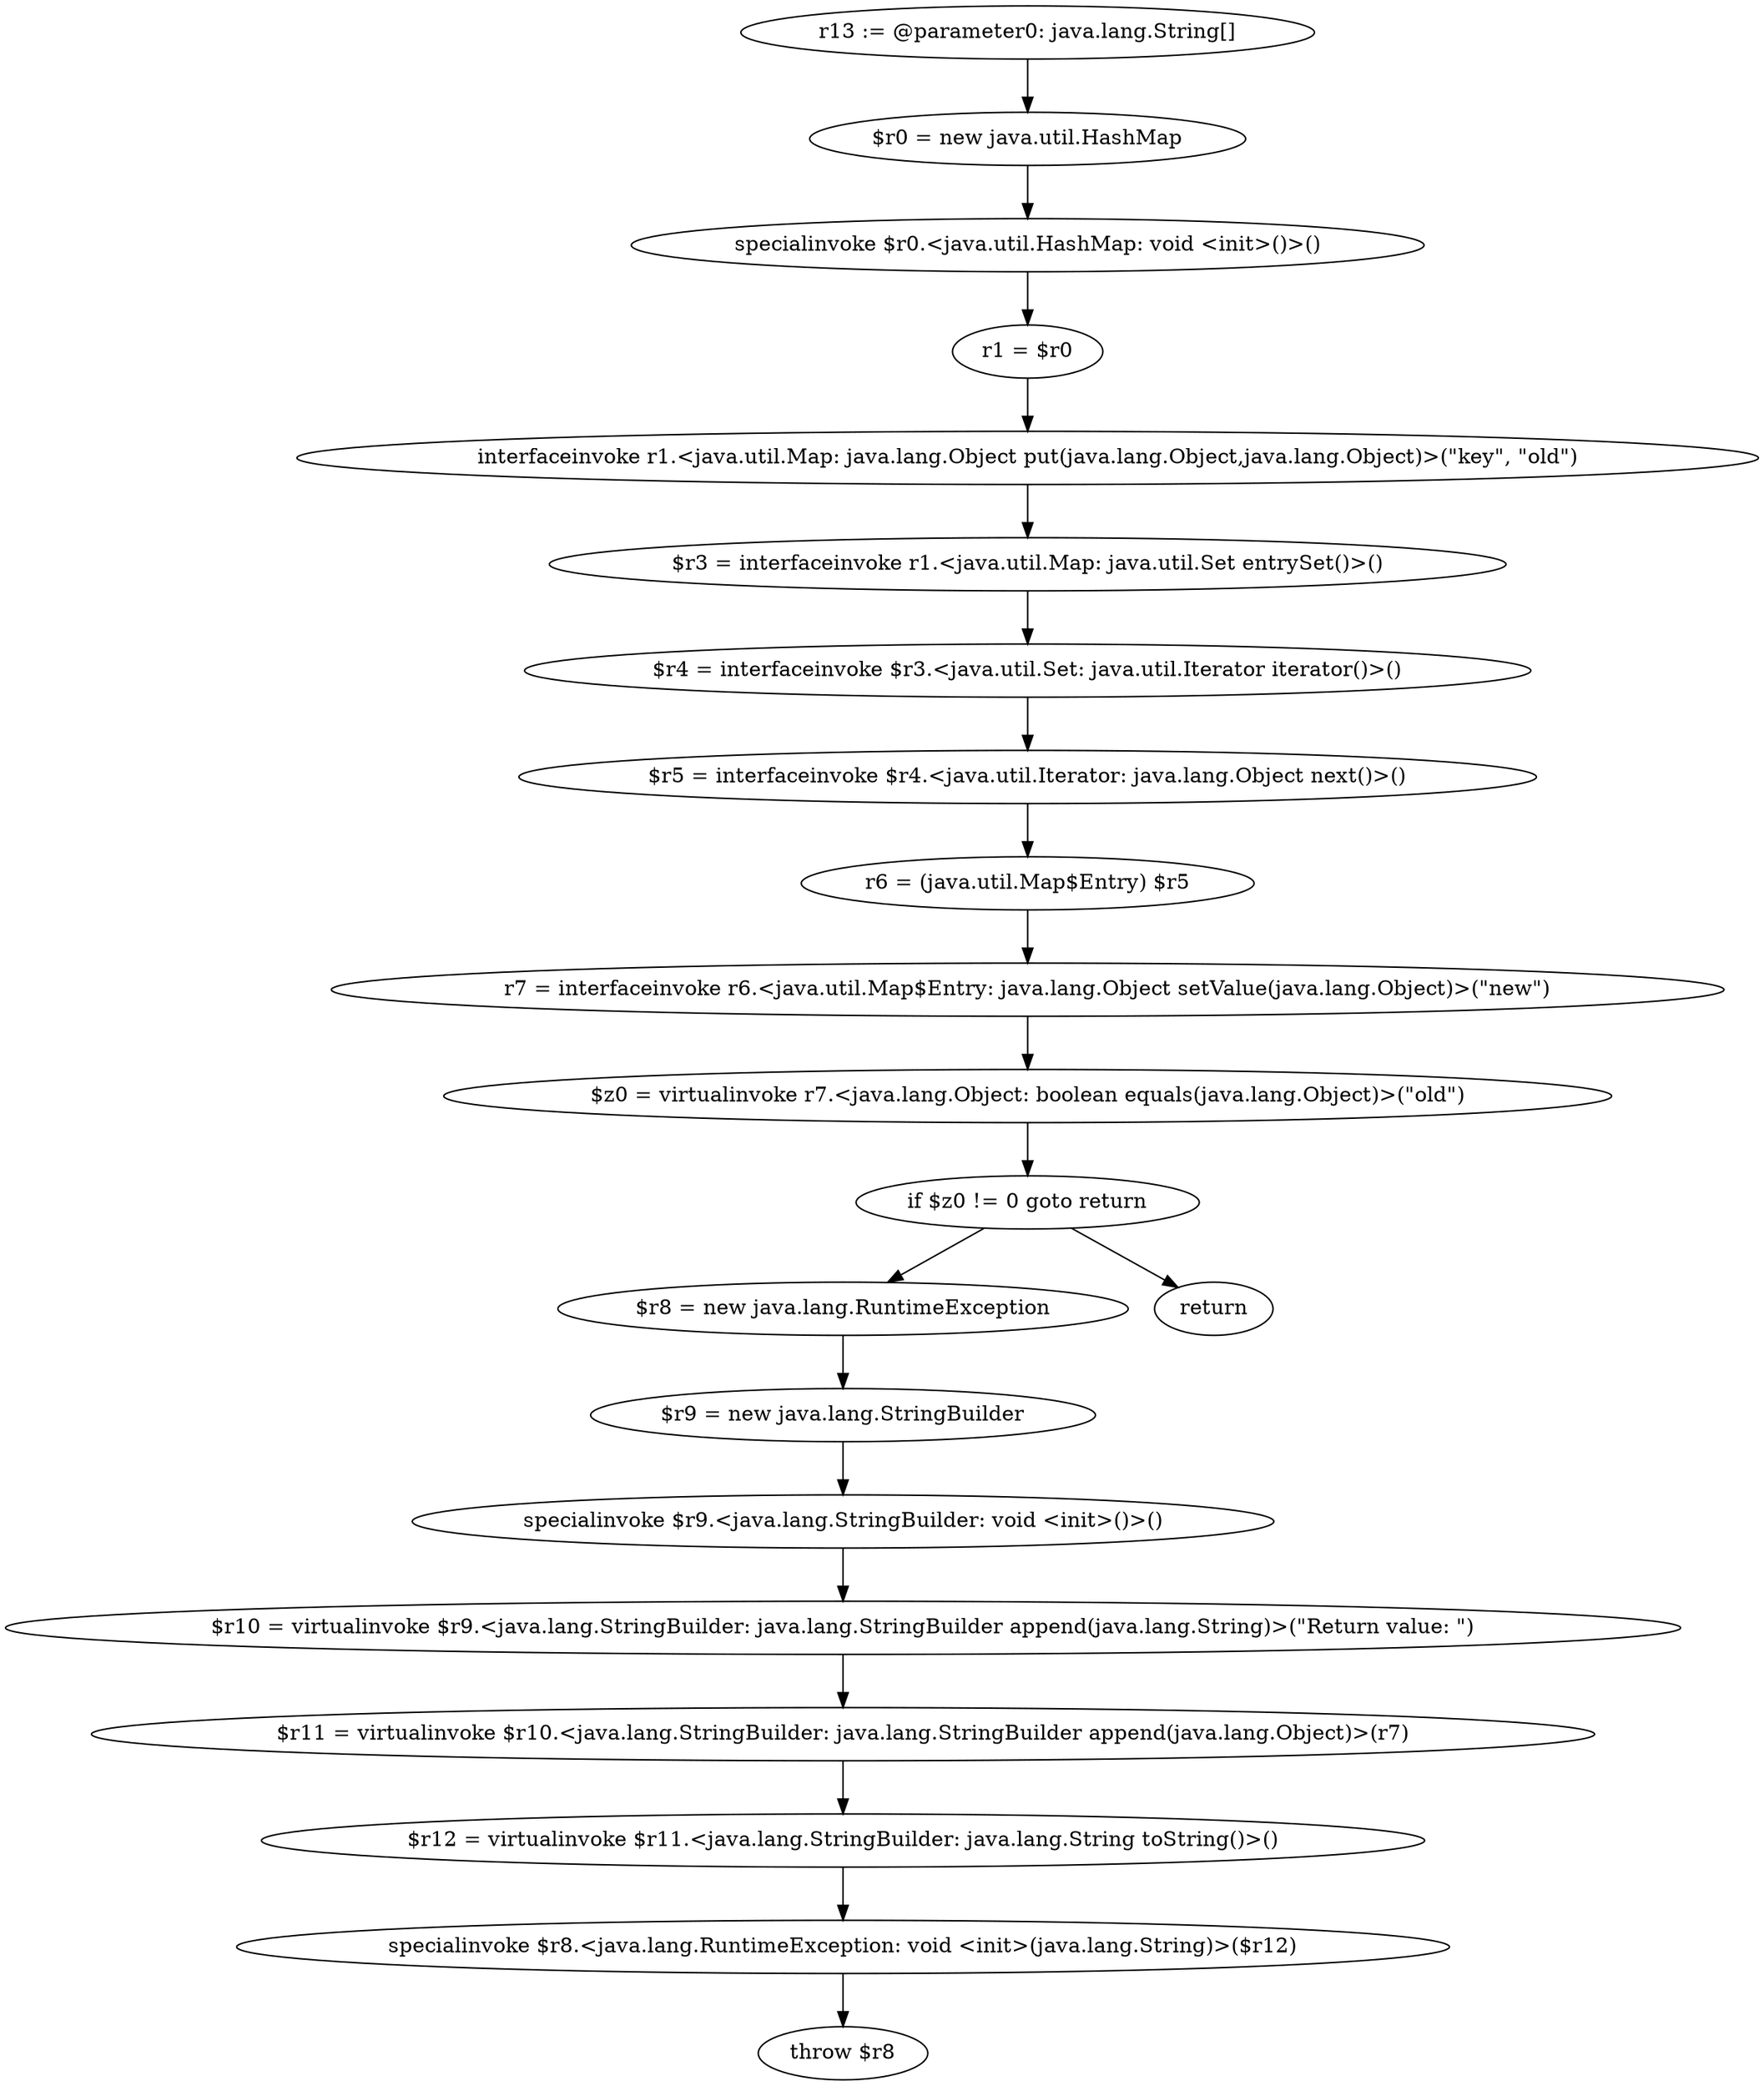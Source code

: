 digraph "unitGraph" {
    "r13 := @parameter0: java.lang.String[]"
    "$r0 = new java.util.HashMap"
    "specialinvoke $r0.<java.util.HashMap: void <init>()>()"
    "r1 = $r0"
    "interfaceinvoke r1.<java.util.Map: java.lang.Object put(java.lang.Object,java.lang.Object)>(\"key\", \"old\")"
    "$r3 = interfaceinvoke r1.<java.util.Map: java.util.Set entrySet()>()"
    "$r4 = interfaceinvoke $r3.<java.util.Set: java.util.Iterator iterator()>()"
    "$r5 = interfaceinvoke $r4.<java.util.Iterator: java.lang.Object next()>()"
    "r6 = (java.util.Map$Entry) $r5"
    "r7 = interfaceinvoke r6.<java.util.Map$Entry: java.lang.Object setValue(java.lang.Object)>(\"new\")"
    "$z0 = virtualinvoke r7.<java.lang.Object: boolean equals(java.lang.Object)>(\"old\")"
    "if $z0 != 0 goto return"
    "$r8 = new java.lang.RuntimeException"
    "$r9 = new java.lang.StringBuilder"
    "specialinvoke $r9.<java.lang.StringBuilder: void <init>()>()"
    "$r10 = virtualinvoke $r9.<java.lang.StringBuilder: java.lang.StringBuilder append(java.lang.String)>(\"Return value: \")"
    "$r11 = virtualinvoke $r10.<java.lang.StringBuilder: java.lang.StringBuilder append(java.lang.Object)>(r7)"
    "$r12 = virtualinvoke $r11.<java.lang.StringBuilder: java.lang.String toString()>()"
    "specialinvoke $r8.<java.lang.RuntimeException: void <init>(java.lang.String)>($r12)"
    "throw $r8"
    "return"
    "r13 := @parameter0: java.lang.String[]"->"$r0 = new java.util.HashMap";
    "$r0 = new java.util.HashMap"->"specialinvoke $r0.<java.util.HashMap: void <init>()>()";
    "specialinvoke $r0.<java.util.HashMap: void <init>()>()"->"r1 = $r0";
    "r1 = $r0"->"interfaceinvoke r1.<java.util.Map: java.lang.Object put(java.lang.Object,java.lang.Object)>(\"key\", \"old\")";
    "interfaceinvoke r1.<java.util.Map: java.lang.Object put(java.lang.Object,java.lang.Object)>(\"key\", \"old\")"->"$r3 = interfaceinvoke r1.<java.util.Map: java.util.Set entrySet()>()";
    "$r3 = interfaceinvoke r1.<java.util.Map: java.util.Set entrySet()>()"->"$r4 = interfaceinvoke $r3.<java.util.Set: java.util.Iterator iterator()>()";
    "$r4 = interfaceinvoke $r3.<java.util.Set: java.util.Iterator iterator()>()"->"$r5 = interfaceinvoke $r4.<java.util.Iterator: java.lang.Object next()>()";
    "$r5 = interfaceinvoke $r4.<java.util.Iterator: java.lang.Object next()>()"->"r6 = (java.util.Map$Entry) $r5";
    "r6 = (java.util.Map$Entry) $r5"->"r7 = interfaceinvoke r6.<java.util.Map$Entry: java.lang.Object setValue(java.lang.Object)>(\"new\")";
    "r7 = interfaceinvoke r6.<java.util.Map$Entry: java.lang.Object setValue(java.lang.Object)>(\"new\")"->"$z0 = virtualinvoke r7.<java.lang.Object: boolean equals(java.lang.Object)>(\"old\")";
    "$z0 = virtualinvoke r7.<java.lang.Object: boolean equals(java.lang.Object)>(\"old\")"->"if $z0 != 0 goto return";
    "if $z0 != 0 goto return"->"$r8 = new java.lang.RuntimeException";
    "if $z0 != 0 goto return"->"return";
    "$r8 = new java.lang.RuntimeException"->"$r9 = new java.lang.StringBuilder";
    "$r9 = new java.lang.StringBuilder"->"specialinvoke $r9.<java.lang.StringBuilder: void <init>()>()";
    "specialinvoke $r9.<java.lang.StringBuilder: void <init>()>()"->"$r10 = virtualinvoke $r9.<java.lang.StringBuilder: java.lang.StringBuilder append(java.lang.String)>(\"Return value: \")";
    "$r10 = virtualinvoke $r9.<java.lang.StringBuilder: java.lang.StringBuilder append(java.lang.String)>(\"Return value: \")"->"$r11 = virtualinvoke $r10.<java.lang.StringBuilder: java.lang.StringBuilder append(java.lang.Object)>(r7)";
    "$r11 = virtualinvoke $r10.<java.lang.StringBuilder: java.lang.StringBuilder append(java.lang.Object)>(r7)"->"$r12 = virtualinvoke $r11.<java.lang.StringBuilder: java.lang.String toString()>()";
    "$r12 = virtualinvoke $r11.<java.lang.StringBuilder: java.lang.String toString()>()"->"specialinvoke $r8.<java.lang.RuntimeException: void <init>(java.lang.String)>($r12)";
    "specialinvoke $r8.<java.lang.RuntimeException: void <init>(java.lang.String)>($r12)"->"throw $r8";
}
